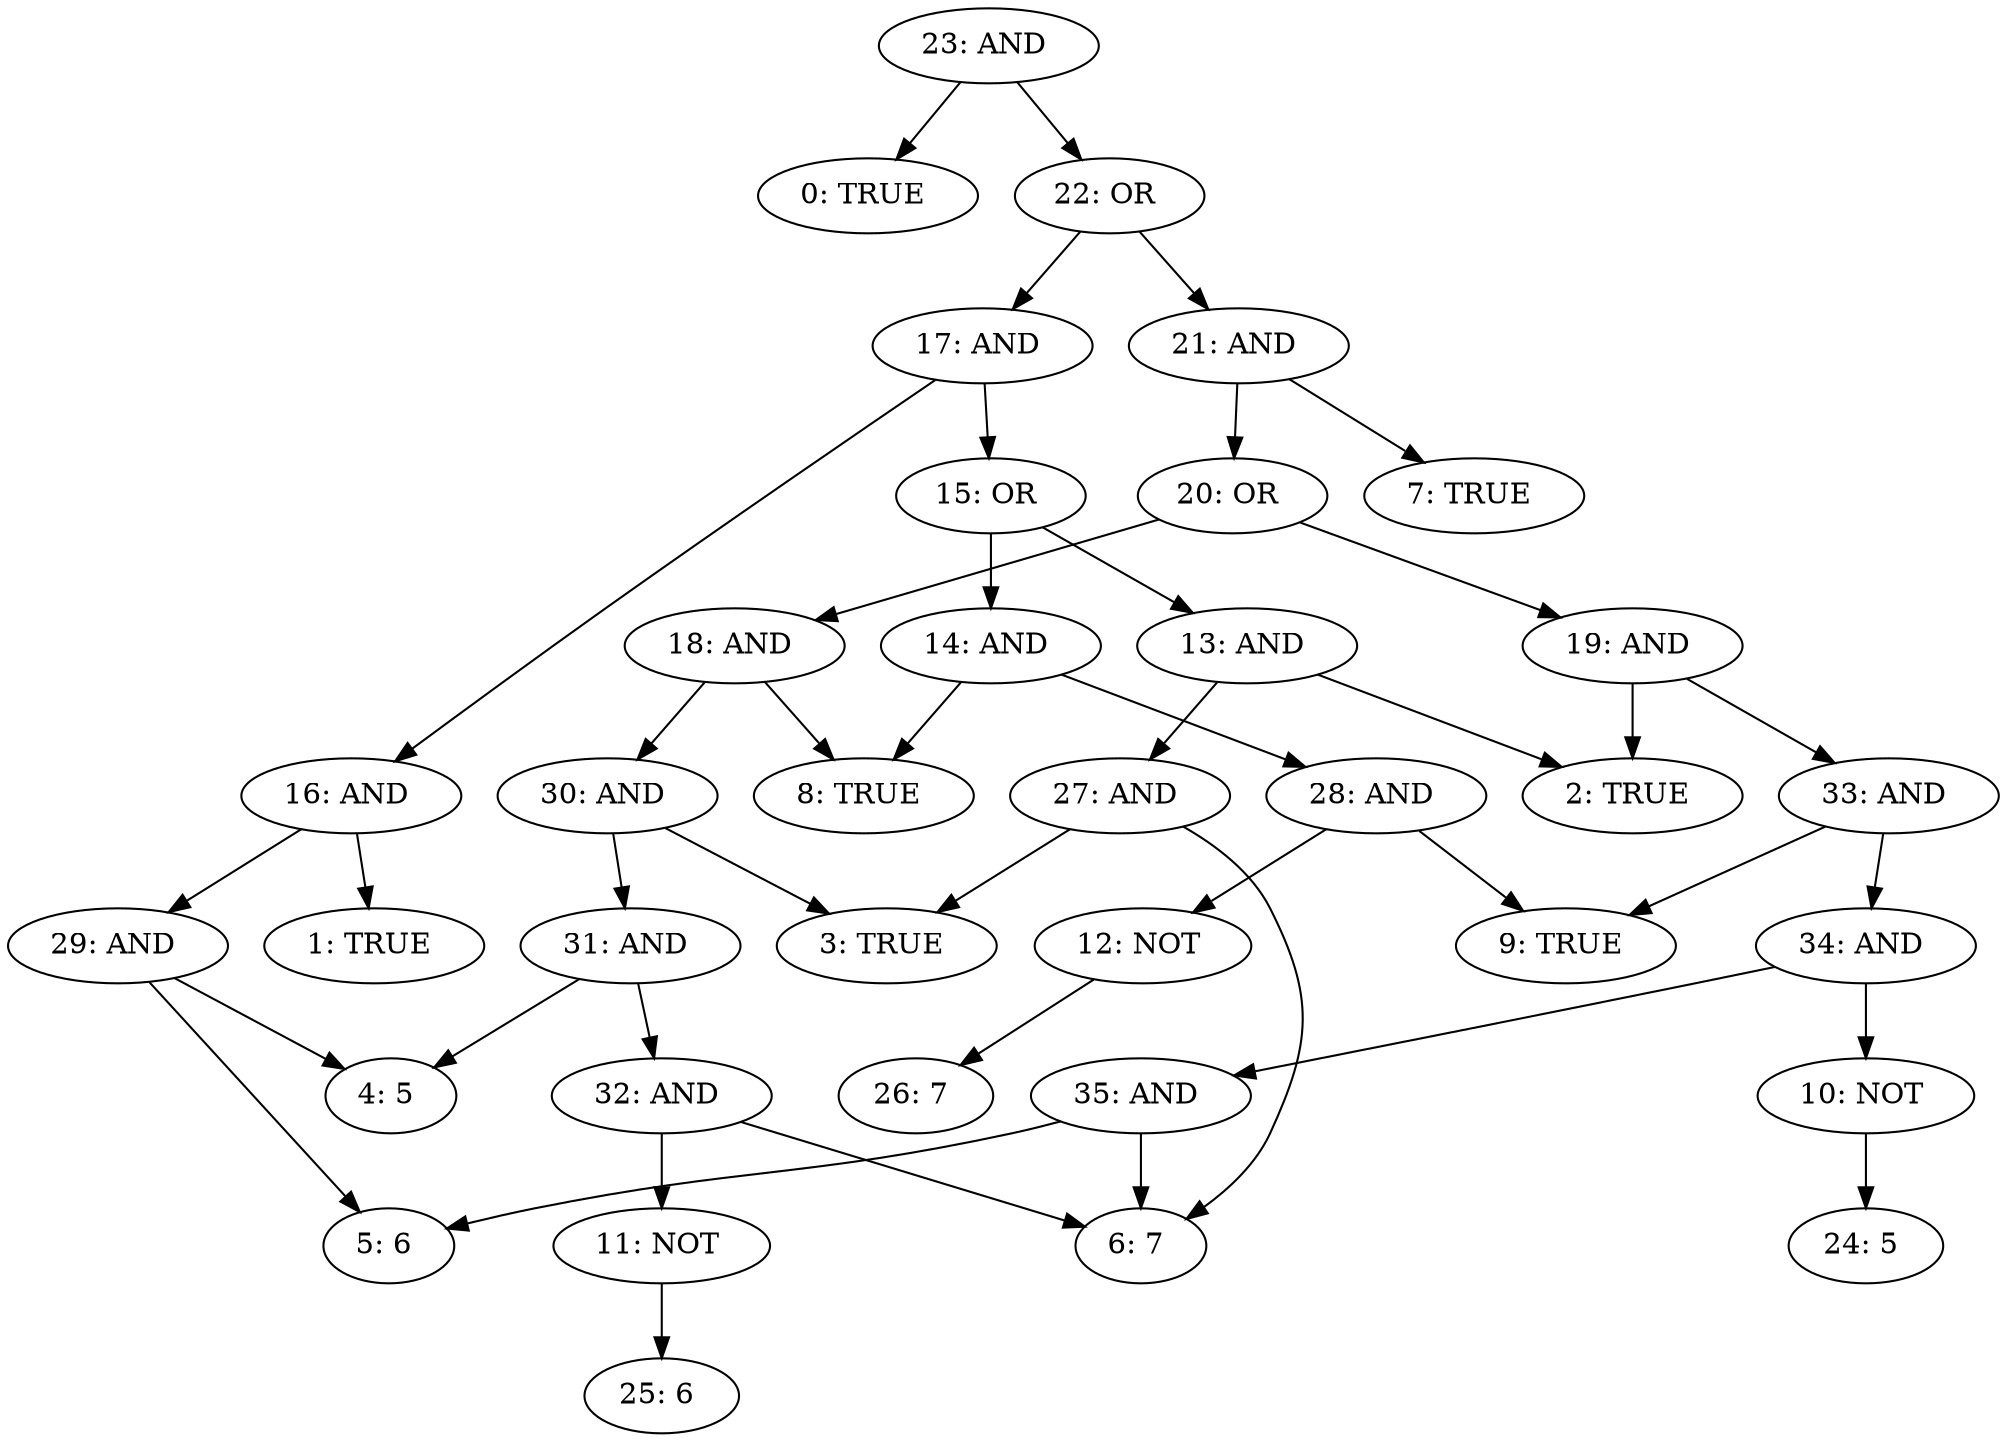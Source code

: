 digraph{
id0 [ label="0: TRUE "];
id1 [ label="1: TRUE "];
id2 [ label="2: TRUE "];
id3 [ label="3: TRUE "];
id4 [ label="4: 5 "];
id5 [ label="5: 6 "];
id6 [ label="6: 7 "];
id7 [ label="7: TRUE "];
id8 [ label="8: TRUE "];
id9 [ label="9: TRUE "];
id24 [ label="24: 5 "];
id10 [ label="10: NOT "];
id25 [ label="25: 6 "];
id11 [ label="11: NOT "];
id26 [ label="26: 7 "];
id12 [ label="12: NOT "];
id13 [ label="13: AND "];
id27 [ label="27: AND "];
id14 [ label="14: AND "];
id28 [ label="28: AND "];
id15 [ label="15: OR "];
id16 [ label="16: AND "];
id29 [ label="29: AND "];
id17 [ label="17: AND "];
id18 [ label="18: AND "];
id30 [ label="30: AND "];
id31 [ label="31: AND "];
id32 [ label="32: AND "];
id19 [ label="19: AND "];
id33 [ label="33: AND "];
id34 [ label="34: AND "];
id35 [ label="35: AND "];
id20 [ label="20: OR "];
id21 [ label="21: AND "];
id22 [ label="22: OR "];
id23 [ label="23: AND "];
id10 -> id24;
id11 -> id25;
id12 -> id26;
id13 -> id2;
id13 -> id27;
id27 -> id3;
id27 -> id6;
id14 -> id8;
id14 -> id28;
id28 -> id9;
id28 -> id12;
id15 -> id13;
id15 -> id14;
id16 -> id1;
id16 -> id29;
id29 -> id4;
id29 -> id5;
id17 -> id15;
id17 -> id16;
id18 -> id8;
id18 -> id30;
id30 -> id3;
id30 -> id31;
id31 -> id4;
id31 -> id32;
id32 -> id11;
id32 -> id6;
id19 -> id2;
id19 -> id33;
id33 -> id9;
id33 -> id34;
id34 -> id10;
id34 -> id35;
id35 -> id5;
id35 -> id6;
id20 -> id18;
id20 -> id19;
id21 -> id7;
id21 -> id20;
id22 -> id17;
id22 -> id21;
id23 -> id0;
id23 -> id22;
}